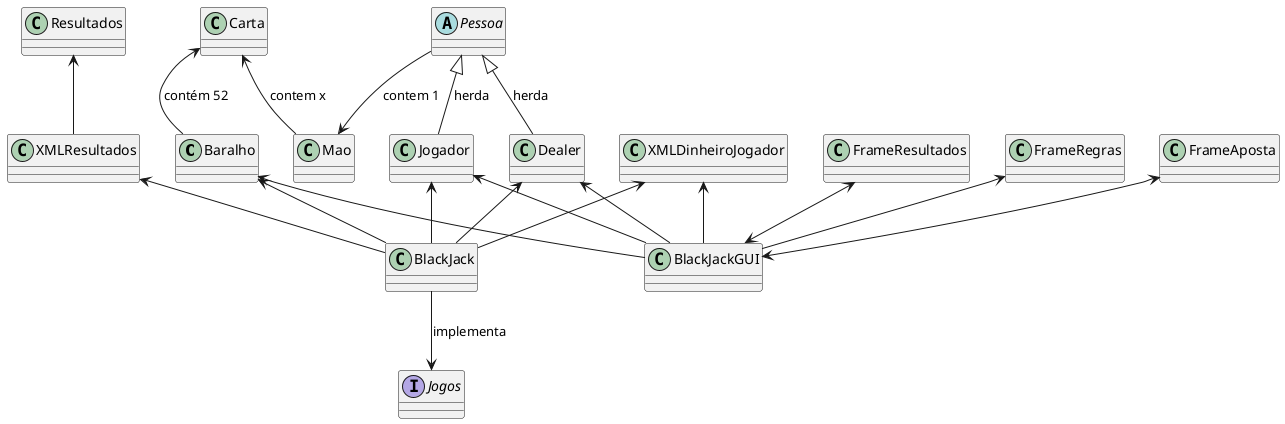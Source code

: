 @startuml
'https://plantuml.com/sequence-diagram


class Baralho
class Mao
class Carta
class Jogador
class Dealer
class XMLResultados
class XMLDinheiroJogador
class BlackJack
class BlackJackGUI
abstract class Pessoa
interface Jogos
class Resultados
class FrameAposta
class FrameResultados
class FrameRegras


Carta <-- Baralho : contém 52
Carta <-- Mao : contem x
Pessoa <|-- Dealer : herda
Pessoa <|-- Jogador : herda
Jogador <-- BlackJack
Dealer <-- BlackJack
Baralho <-- BlackJack
Jogador <-- BlackJackGUI
Dealer <-- BlackJackGUI
Baralho <-- BlackJackGUI
XMLDinheiroJogador <-- BlackJack
XMLResultados <-- BlackJack
XMLDinheiroJogador <-- BlackJackGUI
Pessoa --> Mao : contem 1
BlackJack --> Jogos : implementa
FrameAposta <--> BlackJackGUI
FrameRegras <-- BlackJackGUI
FrameResultados <--> BlackJackGUI
Resultados <-- XMLResultados
@enduml